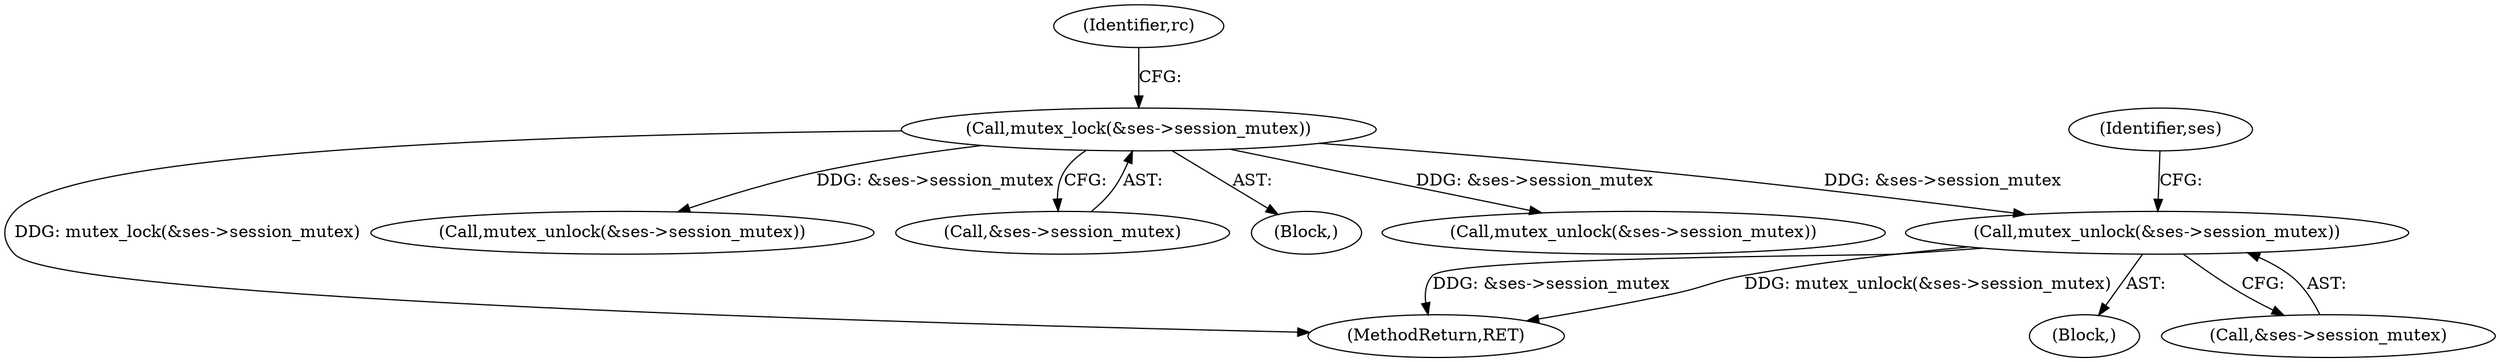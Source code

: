 digraph "0_linux_4ff67b720c02c36e54d55b88c2931879b7db1cd2_0@API" {
"1000182" [label="(Call,mutex_unlock(&ses->session_mutex))"];
"1000138" [label="(Call,mutex_lock(&ses->session_mutex))"];
"1000144" [label="(Identifier,rc)"];
"1000392" [label="(MethodReturn,RET)"];
"1000194" [label="(Call,mutex_unlock(&ses->session_mutex))"];
"1000182" [label="(Call,mutex_unlock(&ses->session_mutex))"];
"1000188" [label="(Identifier,ses)"];
"1000181" [label="(Block,)"];
"1000139" [label="(Call,&ses->session_mutex)"];
"1000129" [label="(Block,)"];
"1000151" [label="(Call,mutex_unlock(&ses->session_mutex))"];
"1000138" [label="(Call,mutex_lock(&ses->session_mutex))"];
"1000183" [label="(Call,&ses->session_mutex)"];
"1000182" -> "1000181"  [label="AST: "];
"1000182" -> "1000183"  [label="CFG: "];
"1000183" -> "1000182"  [label="AST: "];
"1000188" -> "1000182"  [label="CFG: "];
"1000182" -> "1000392"  [label="DDG: mutex_unlock(&ses->session_mutex)"];
"1000182" -> "1000392"  [label="DDG: &ses->session_mutex"];
"1000138" -> "1000182"  [label="DDG: &ses->session_mutex"];
"1000138" -> "1000129"  [label="AST: "];
"1000138" -> "1000139"  [label="CFG: "];
"1000139" -> "1000138"  [label="AST: "];
"1000144" -> "1000138"  [label="CFG: "];
"1000138" -> "1000392"  [label="DDG: mutex_lock(&ses->session_mutex)"];
"1000138" -> "1000151"  [label="DDG: &ses->session_mutex"];
"1000138" -> "1000194"  [label="DDG: &ses->session_mutex"];
}
